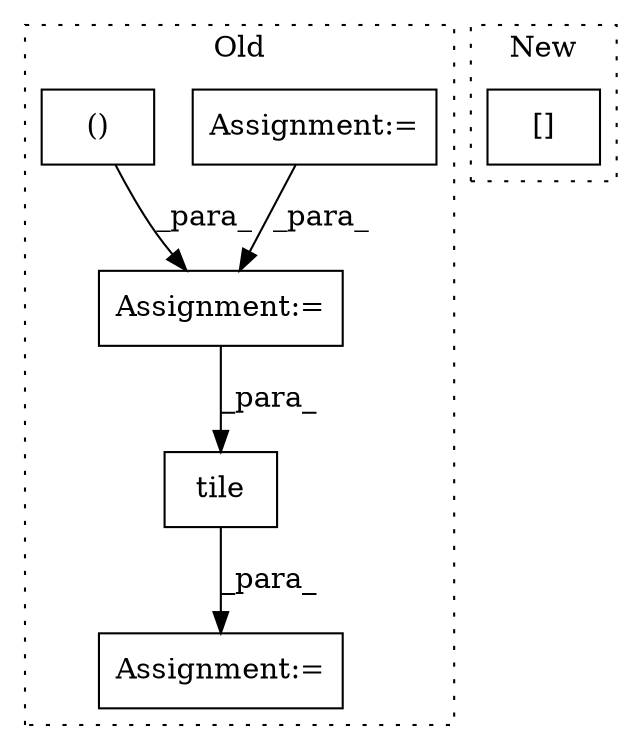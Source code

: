 digraph G {
subgraph cluster0 {
1 [label="tile" a="32" s="4034,4065" l="5,1" shape="box"];
3 [label="Assignment:=" a="7" s="3973" l="1" shape="box"];
4 [label="Assignment:=" a="7" s="3823" l="1" shape="box"];
5 [label="Assignment:=" a="7" s="3797" l="1" shape="box"];
6 [label="()" a="106" s="3861" l="16" shape="box"];
label = "Old";
style="dotted";
}
subgraph cluster1 {
2 [label="[]" a="2" s="3042,3050" l="7,1" shape="box"];
label = "New";
style="dotted";
}
1 -> 3 [label="_para_"];
4 -> 1 [label="_para_"];
5 -> 4 [label="_para_"];
6 -> 4 [label="_para_"];
}
